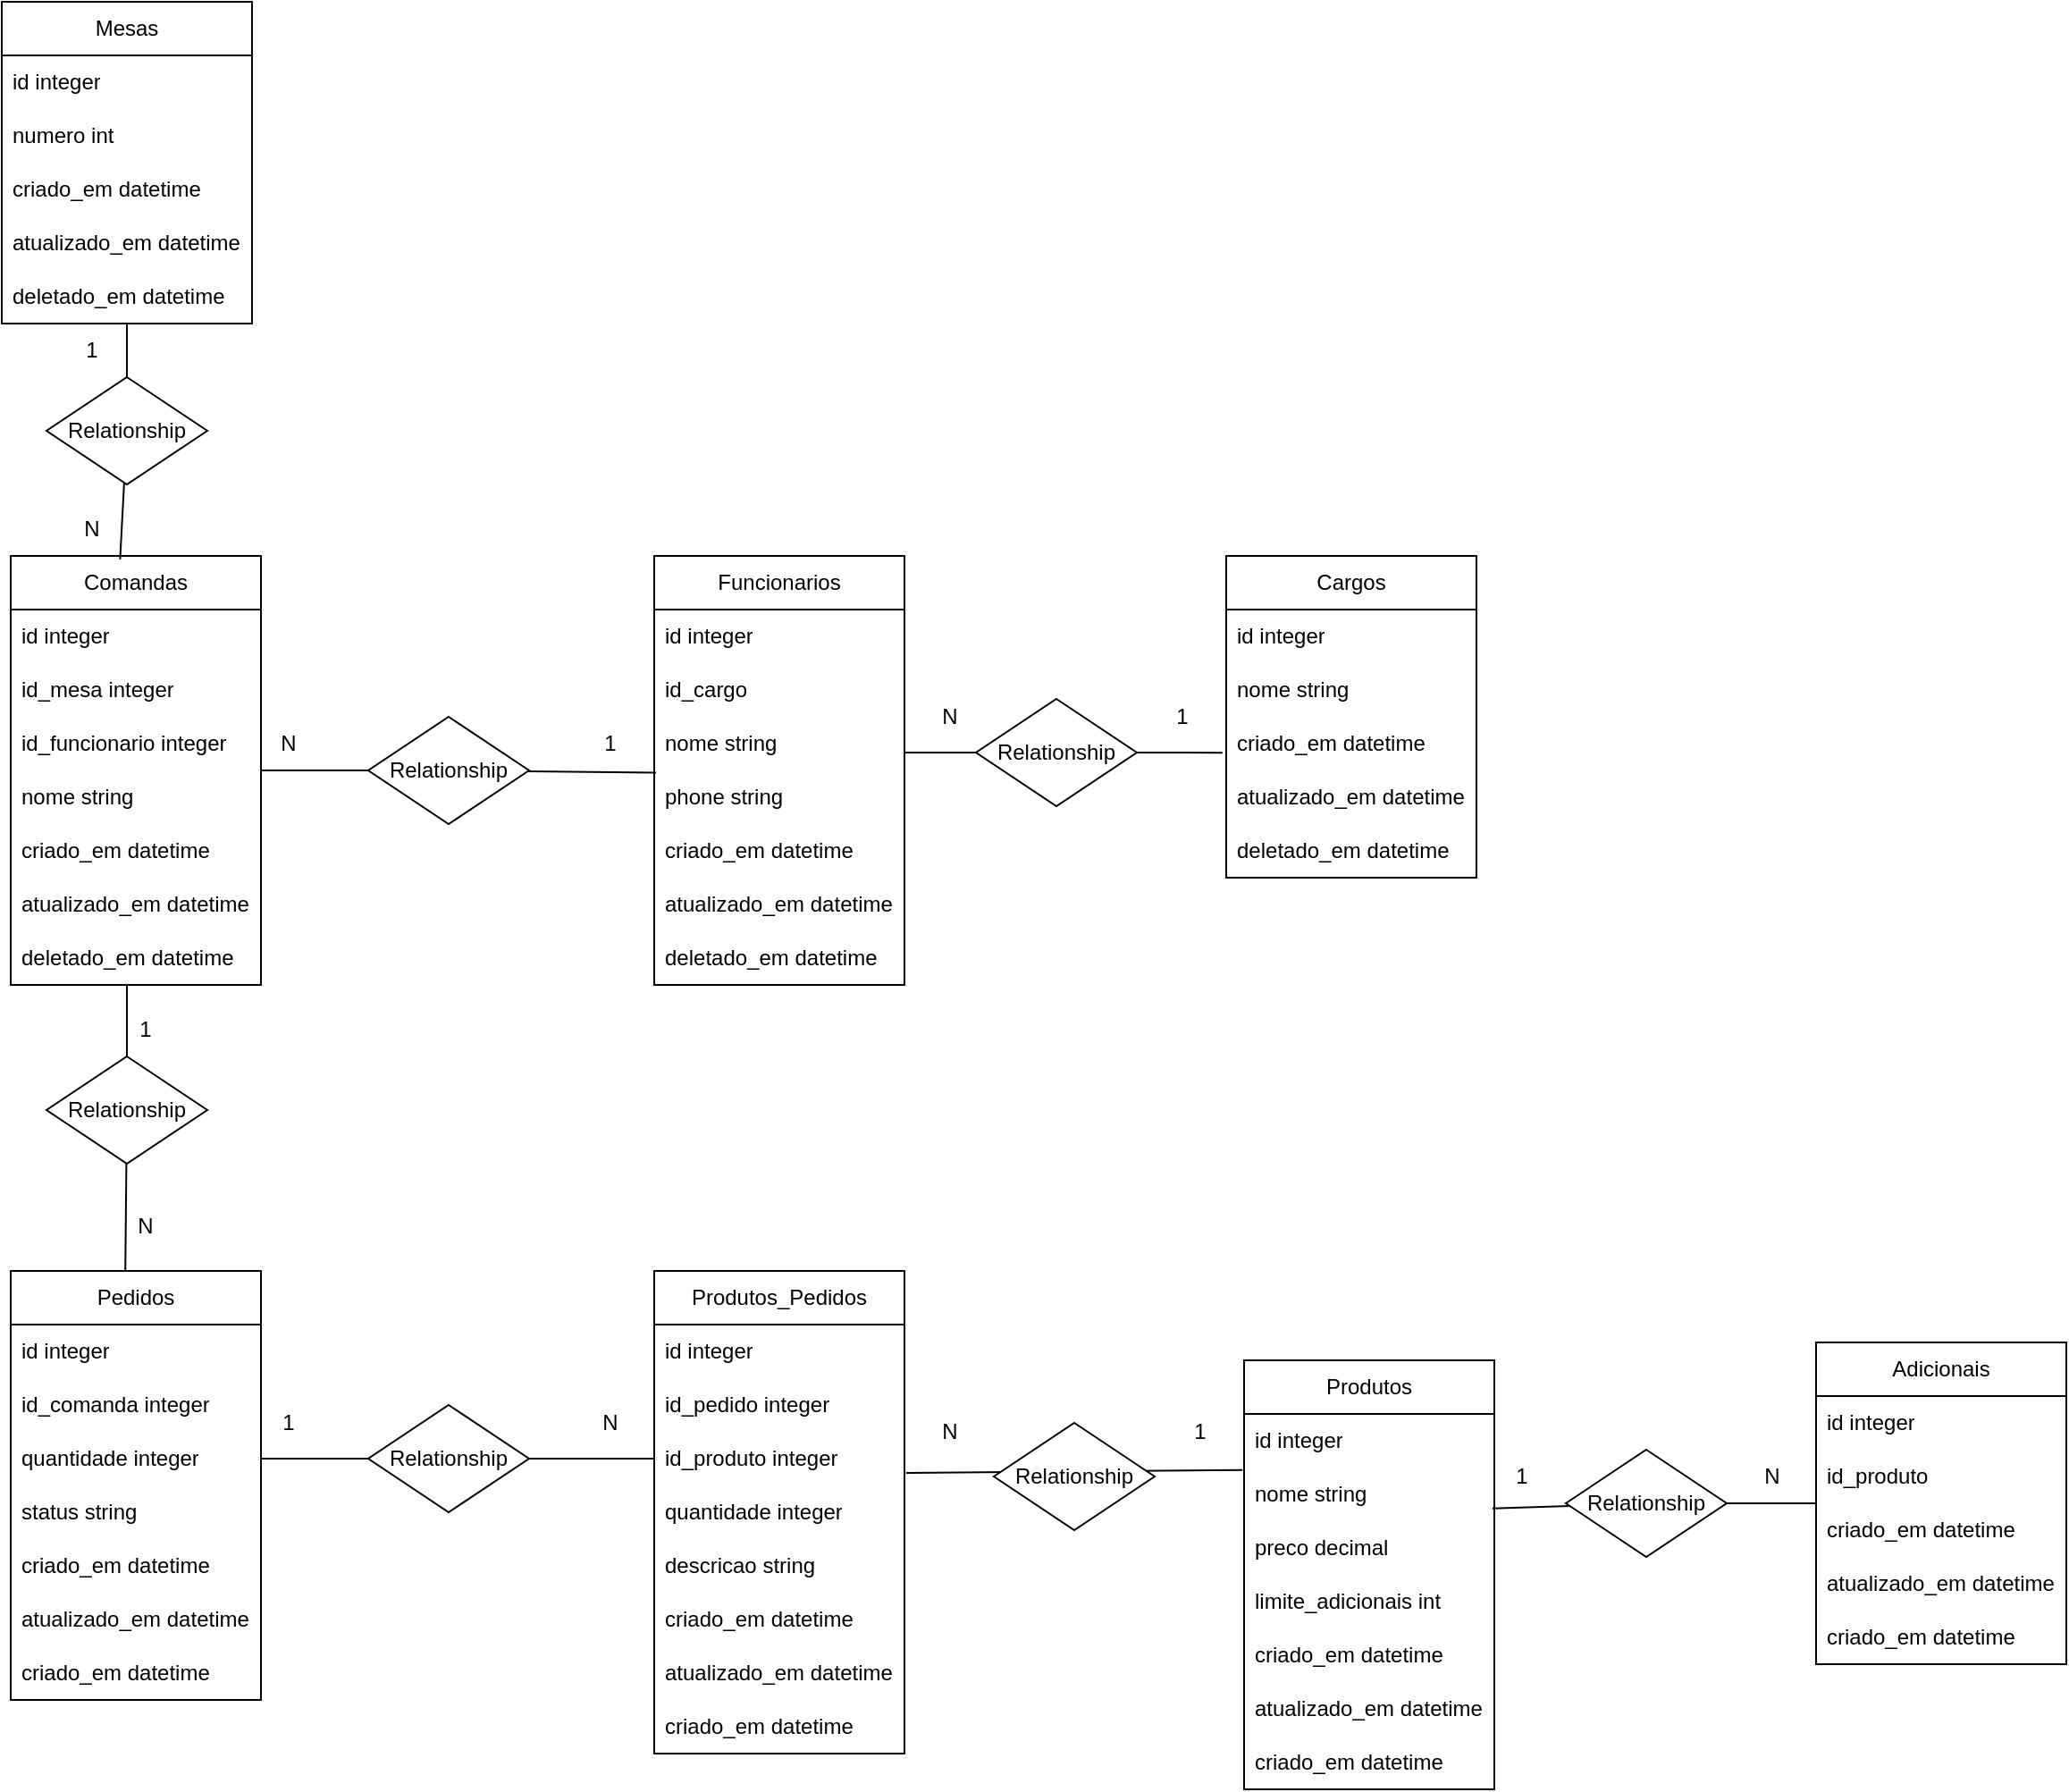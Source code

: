 <mxfile version="22.1.3" type="device">
  <diagram name="Página-1" id="ZDeK4LzaEM2Yor7XLKM1">
    <mxGraphModel dx="1687" dy="2098" grid="1" gridSize="10" guides="1" tooltips="1" connect="1" arrows="1" fold="1" page="1" pageScale="1" pageWidth="827" pageHeight="1169" math="0" shadow="0">
      <root>
        <mxCell id="0" />
        <mxCell id="1" parent="0" />
        <mxCell id="g6DioqZ8tRVPi_ofCuwO-14" value="Comandas" style="swimlane;fontStyle=0;childLayout=stackLayout;horizontal=1;startSize=30;horizontalStack=0;resizeParent=1;resizeParentMax=0;resizeLast=0;collapsible=1;marginBottom=0;whiteSpace=wrap;html=1;" vertex="1" parent="1">
          <mxGeometry x="280" y="160" width="140" height="240" as="geometry" />
        </mxCell>
        <mxCell id="g6DioqZ8tRVPi_ofCuwO-15" value="id integer" style="text;strokeColor=none;fillColor=none;align=left;verticalAlign=middle;spacingLeft=4;spacingRight=4;overflow=hidden;points=[[0,0.5],[1,0.5]];portConstraint=eastwest;rotatable=0;whiteSpace=wrap;html=1;" vertex="1" parent="g6DioqZ8tRVPi_ofCuwO-14">
          <mxGeometry y="30" width="140" height="30" as="geometry" />
        </mxCell>
        <mxCell id="g6DioqZ8tRVPi_ofCuwO-17" value="id_mesa integer" style="text;strokeColor=none;fillColor=none;align=left;verticalAlign=middle;spacingLeft=4;spacingRight=4;overflow=hidden;points=[[0,0.5],[1,0.5]];portConstraint=eastwest;rotatable=0;whiteSpace=wrap;html=1;" vertex="1" parent="g6DioqZ8tRVPi_ofCuwO-14">
          <mxGeometry y="60" width="140" height="30" as="geometry" />
        </mxCell>
        <mxCell id="g6DioqZ8tRVPi_ofCuwO-39" value="id_funcionario integer" style="text;strokeColor=none;fillColor=none;align=left;verticalAlign=middle;spacingLeft=4;spacingRight=4;overflow=hidden;points=[[0,0.5],[1,0.5]];portConstraint=eastwest;rotatable=0;whiteSpace=wrap;html=1;" vertex="1" parent="g6DioqZ8tRVPi_ofCuwO-14">
          <mxGeometry y="90" width="140" height="30" as="geometry" />
        </mxCell>
        <mxCell id="g6DioqZ8tRVPi_ofCuwO-16" value="nome string" style="text;strokeColor=none;fillColor=none;align=left;verticalAlign=middle;spacingLeft=4;spacingRight=4;overflow=hidden;points=[[0,0.5],[1,0.5]];portConstraint=eastwest;rotatable=0;whiteSpace=wrap;html=1;" vertex="1" parent="g6DioqZ8tRVPi_ofCuwO-14">
          <mxGeometry y="120" width="140" height="30" as="geometry" />
        </mxCell>
        <mxCell id="g6DioqZ8tRVPi_ofCuwO-36" value="criado_em datetime" style="text;strokeColor=none;fillColor=none;align=left;verticalAlign=middle;spacingLeft=4;spacingRight=4;overflow=hidden;points=[[0,0.5],[1,0.5]];portConstraint=eastwest;rotatable=0;whiteSpace=wrap;html=1;" vertex="1" parent="g6DioqZ8tRVPi_ofCuwO-14">
          <mxGeometry y="150" width="140" height="30" as="geometry" />
        </mxCell>
        <mxCell id="g6DioqZ8tRVPi_ofCuwO-37" value="atualizado_em datetime" style="text;strokeColor=none;fillColor=none;align=left;verticalAlign=middle;spacingLeft=4;spacingRight=4;overflow=hidden;points=[[0,0.5],[1,0.5]];portConstraint=eastwest;rotatable=0;whiteSpace=wrap;html=1;" vertex="1" parent="g6DioqZ8tRVPi_ofCuwO-14">
          <mxGeometry y="180" width="140" height="30" as="geometry" />
        </mxCell>
        <mxCell id="g6DioqZ8tRVPi_ofCuwO-38" value="deletado_em datetime" style="text;strokeColor=none;fillColor=none;align=left;verticalAlign=middle;spacingLeft=4;spacingRight=4;overflow=hidden;points=[[0,0.5],[1,0.5]];portConstraint=eastwest;rotatable=0;whiteSpace=wrap;html=1;" vertex="1" parent="g6DioqZ8tRVPi_ofCuwO-14">
          <mxGeometry y="210" width="140" height="30" as="geometry" />
        </mxCell>
        <mxCell id="g6DioqZ8tRVPi_ofCuwO-34" value="Relationship" style="shape=rhombus;perimeter=rhombusPerimeter;whiteSpace=wrap;html=1;align=center;" vertex="1" parent="1">
          <mxGeometry x="480" y="250" width="90" height="60" as="geometry" />
        </mxCell>
        <mxCell id="g6DioqZ8tRVPi_ofCuwO-40" value="Funcionarios" style="swimlane;fontStyle=0;childLayout=stackLayout;horizontal=1;startSize=30;horizontalStack=0;resizeParent=1;resizeParentMax=0;resizeLast=0;collapsible=1;marginBottom=0;whiteSpace=wrap;html=1;" vertex="1" parent="1">
          <mxGeometry x="640" y="160" width="140" height="240" as="geometry" />
        </mxCell>
        <mxCell id="g6DioqZ8tRVPi_ofCuwO-41" value="id integer" style="text;strokeColor=none;fillColor=none;align=left;verticalAlign=middle;spacingLeft=4;spacingRight=4;overflow=hidden;points=[[0,0.5],[1,0.5]];portConstraint=eastwest;rotatable=0;whiteSpace=wrap;html=1;" vertex="1" parent="g6DioqZ8tRVPi_ofCuwO-40">
          <mxGeometry y="30" width="140" height="30" as="geometry" />
        </mxCell>
        <mxCell id="g6DioqZ8tRVPi_ofCuwO-42" value="id_cargo" style="text;strokeColor=none;fillColor=none;align=left;verticalAlign=middle;spacingLeft=4;spacingRight=4;overflow=hidden;points=[[0,0.5],[1,0.5]];portConstraint=eastwest;rotatable=0;whiteSpace=wrap;html=1;" vertex="1" parent="g6DioqZ8tRVPi_ofCuwO-40">
          <mxGeometry y="60" width="140" height="30" as="geometry" />
        </mxCell>
        <mxCell id="g6DioqZ8tRVPi_ofCuwO-44" value="nome string" style="text;strokeColor=none;fillColor=none;align=left;verticalAlign=middle;spacingLeft=4;spacingRight=4;overflow=hidden;points=[[0,0.5],[1,0.5]];portConstraint=eastwest;rotatable=0;whiteSpace=wrap;html=1;" vertex="1" parent="g6DioqZ8tRVPi_ofCuwO-40">
          <mxGeometry y="90" width="140" height="30" as="geometry" />
        </mxCell>
        <mxCell id="g6DioqZ8tRVPi_ofCuwO-49" value="phone string" style="text;strokeColor=none;fillColor=none;align=left;verticalAlign=middle;spacingLeft=4;spacingRight=4;overflow=hidden;points=[[0,0.5],[1,0.5]];portConstraint=eastwest;rotatable=0;whiteSpace=wrap;html=1;" vertex="1" parent="g6DioqZ8tRVPi_ofCuwO-40">
          <mxGeometry y="120" width="140" height="30" as="geometry" />
        </mxCell>
        <mxCell id="g6DioqZ8tRVPi_ofCuwO-45" value="criado_em datetime" style="text;strokeColor=none;fillColor=none;align=left;verticalAlign=middle;spacingLeft=4;spacingRight=4;overflow=hidden;points=[[0,0.5],[1,0.5]];portConstraint=eastwest;rotatable=0;whiteSpace=wrap;html=1;" vertex="1" parent="g6DioqZ8tRVPi_ofCuwO-40">
          <mxGeometry y="150" width="140" height="30" as="geometry" />
        </mxCell>
        <mxCell id="g6DioqZ8tRVPi_ofCuwO-46" value="atualizado_em datetime" style="text;strokeColor=none;fillColor=none;align=left;verticalAlign=middle;spacingLeft=4;spacingRight=4;overflow=hidden;points=[[0,0.5],[1,0.5]];portConstraint=eastwest;rotatable=0;whiteSpace=wrap;html=1;" vertex="1" parent="g6DioqZ8tRVPi_ofCuwO-40">
          <mxGeometry y="180" width="140" height="30" as="geometry" />
        </mxCell>
        <mxCell id="g6DioqZ8tRVPi_ofCuwO-47" value="deletado_em datetime" style="text;strokeColor=none;fillColor=none;align=left;verticalAlign=middle;spacingLeft=4;spacingRight=4;overflow=hidden;points=[[0,0.5],[1,0.5]];portConstraint=eastwest;rotatable=0;whiteSpace=wrap;html=1;" vertex="1" parent="g6DioqZ8tRVPi_ofCuwO-40">
          <mxGeometry y="210" width="140" height="30" as="geometry" />
        </mxCell>
        <mxCell id="g6DioqZ8tRVPi_ofCuwO-48" style="edgeStyle=orthogonalEdgeStyle;rounded=0;orthogonalLoop=1;jettySize=auto;html=1;endArrow=none;endFill=0;" edge="1" parent="1" source="g6DioqZ8tRVPi_ofCuwO-34">
          <mxGeometry relative="1" as="geometry">
            <mxPoint x="420" y="280" as="targetPoint" />
          </mxGeometry>
        </mxCell>
        <mxCell id="g6DioqZ8tRVPi_ofCuwO-53" style="rounded=0;orthogonalLoop=1;jettySize=auto;html=1;entryX=0.007;entryY=0.04;entryDx=0;entryDy=0;entryPerimeter=0;endArrow=none;endFill=0;" edge="1" parent="1" source="g6DioqZ8tRVPi_ofCuwO-34" target="g6DioqZ8tRVPi_ofCuwO-49">
          <mxGeometry relative="1" as="geometry" />
        </mxCell>
        <mxCell id="g6DioqZ8tRVPi_ofCuwO-57" value="1" style="text;html=1;align=center;verticalAlign=middle;resizable=0;points=[];autosize=1;strokeColor=none;fillColor=none;" vertex="1" parent="1">
          <mxGeometry x="600" y="250" width="30" height="30" as="geometry" />
        </mxCell>
        <mxCell id="g6DioqZ8tRVPi_ofCuwO-58" value="N" style="text;html=1;align=center;verticalAlign=middle;resizable=0;points=[];autosize=1;strokeColor=none;fillColor=none;" vertex="1" parent="1">
          <mxGeometry x="420" y="250" width="30" height="30" as="geometry" />
        </mxCell>
        <mxCell id="g6DioqZ8tRVPi_ofCuwO-59" value="Produtos" style="swimlane;fontStyle=0;childLayout=stackLayout;horizontal=1;startSize=30;horizontalStack=0;resizeParent=1;resizeParentMax=0;resizeLast=0;collapsible=1;marginBottom=0;whiteSpace=wrap;html=1;" vertex="1" parent="1">
          <mxGeometry x="970" y="610" width="140" height="240" as="geometry" />
        </mxCell>
        <mxCell id="g6DioqZ8tRVPi_ofCuwO-60" value="id integer" style="text;strokeColor=none;fillColor=none;align=left;verticalAlign=middle;spacingLeft=4;spacingRight=4;overflow=hidden;points=[[0,0.5],[1,0.5]];portConstraint=eastwest;rotatable=0;whiteSpace=wrap;html=1;" vertex="1" parent="g6DioqZ8tRVPi_ofCuwO-59">
          <mxGeometry y="30" width="140" height="30" as="geometry" />
        </mxCell>
        <mxCell id="g6DioqZ8tRVPi_ofCuwO-63" value="nome string" style="text;strokeColor=none;fillColor=none;align=left;verticalAlign=middle;spacingLeft=4;spacingRight=4;overflow=hidden;points=[[0,0.5],[1,0.5]];portConstraint=eastwest;rotatable=0;whiteSpace=wrap;html=1;" vertex="1" parent="g6DioqZ8tRVPi_ofCuwO-59">
          <mxGeometry y="60" width="140" height="30" as="geometry" />
        </mxCell>
        <mxCell id="g6DioqZ8tRVPi_ofCuwO-113" value="preco decimal" style="text;strokeColor=none;fillColor=none;align=left;verticalAlign=middle;spacingLeft=4;spacingRight=4;overflow=hidden;points=[[0,0.5],[1,0.5]];portConstraint=eastwest;rotatable=0;whiteSpace=wrap;html=1;" vertex="1" parent="g6DioqZ8tRVPi_ofCuwO-59">
          <mxGeometry y="90" width="140" height="30" as="geometry" />
        </mxCell>
        <mxCell id="g6DioqZ8tRVPi_ofCuwO-170" value="limite_adicionais int" style="text;strokeColor=none;fillColor=none;align=left;verticalAlign=middle;spacingLeft=4;spacingRight=4;overflow=hidden;points=[[0,0.5],[1,0.5]];portConstraint=eastwest;rotatable=0;whiteSpace=wrap;html=1;" vertex="1" parent="g6DioqZ8tRVPi_ofCuwO-59">
          <mxGeometry y="120" width="140" height="30" as="geometry" />
        </mxCell>
        <mxCell id="g6DioqZ8tRVPi_ofCuwO-64" value="criado_em datetime" style="text;strokeColor=none;fillColor=none;align=left;verticalAlign=middle;spacingLeft=4;spacingRight=4;overflow=hidden;points=[[0,0.5],[1,0.5]];portConstraint=eastwest;rotatable=0;whiteSpace=wrap;html=1;" vertex="1" parent="g6DioqZ8tRVPi_ofCuwO-59">
          <mxGeometry y="150" width="140" height="30" as="geometry" />
        </mxCell>
        <mxCell id="g6DioqZ8tRVPi_ofCuwO-65" value="atualizado_em datetime" style="text;strokeColor=none;fillColor=none;align=left;verticalAlign=middle;spacingLeft=4;spacingRight=4;overflow=hidden;points=[[0,0.5],[1,0.5]];portConstraint=eastwest;rotatable=0;whiteSpace=wrap;html=1;" vertex="1" parent="g6DioqZ8tRVPi_ofCuwO-59">
          <mxGeometry y="180" width="140" height="30" as="geometry" />
        </mxCell>
        <mxCell id="g6DioqZ8tRVPi_ofCuwO-66" value="criado_em datetime" style="text;strokeColor=none;fillColor=none;align=left;verticalAlign=middle;spacingLeft=4;spacingRight=4;overflow=hidden;points=[[0,0.5],[1,0.5]];portConstraint=eastwest;rotatable=0;whiteSpace=wrap;html=1;" vertex="1" parent="g6DioqZ8tRVPi_ofCuwO-59">
          <mxGeometry y="210" width="140" height="30" as="geometry" />
        </mxCell>
        <mxCell id="g6DioqZ8tRVPi_ofCuwO-67" value="Cargos" style="swimlane;fontStyle=0;childLayout=stackLayout;horizontal=1;startSize=30;horizontalStack=0;resizeParent=1;resizeParentMax=0;resizeLast=0;collapsible=1;marginBottom=0;whiteSpace=wrap;html=1;" vertex="1" parent="1">
          <mxGeometry x="960" y="160" width="140" height="180" as="geometry" />
        </mxCell>
        <mxCell id="g6DioqZ8tRVPi_ofCuwO-68" value="id integer" style="text;strokeColor=none;fillColor=none;align=left;verticalAlign=middle;spacingLeft=4;spacingRight=4;overflow=hidden;points=[[0,0.5],[1,0.5]];portConstraint=eastwest;rotatable=0;whiteSpace=wrap;html=1;" vertex="1" parent="g6DioqZ8tRVPi_ofCuwO-67">
          <mxGeometry y="30" width="140" height="30" as="geometry" />
        </mxCell>
        <mxCell id="g6DioqZ8tRVPi_ofCuwO-71" value="nome string" style="text;strokeColor=none;fillColor=none;align=left;verticalAlign=middle;spacingLeft=4;spacingRight=4;overflow=hidden;points=[[0,0.5],[1,0.5]];portConstraint=eastwest;rotatable=0;whiteSpace=wrap;html=1;" vertex="1" parent="g6DioqZ8tRVPi_ofCuwO-67">
          <mxGeometry y="60" width="140" height="30" as="geometry" />
        </mxCell>
        <mxCell id="g6DioqZ8tRVPi_ofCuwO-72" value="criado_em datetime" style="text;strokeColor=none;fillColor=none;align=left;verticalAlign=middle;spacingLeft=4;spacingRight=4;overflow=hidden;points=[[0,0.5],[1,0.5]];portConstraint=eastwest;rotatable=0;whiteSpace=wrap;html=1;" vertex="1" parent="g6DioqZ8tRVPi_ofCuwO-67">
          <mxGeometry y="90" width="140" height="30" as="geometry" />
        </mxCell>
        <mxCell id="g6DioqZ8tRVPi_ofCuwO-73" value="atualizado_em datetime" style="text;strokeColor=none;fillColor=none;align=left;verticalAlign=middle;spacingLeft=4;spacingRight=4;overflow=hidden;points=[[0,0.5],[1,0.5]];portConstraint=eastwest;rotatable=0;whiteSpace=wrap;html=1;" vertex="1" parent="g6DioqZ8tRVPi_ofCuwO-67">
          <mxGeometry y="120" width="140" height="30" as="geometry" />
        </mxCell>
        <mxCell id="g6DioqZ8tRVPi_ofCuwO-74" value="deletado_em datetime" style="text;strokeColor=none;fillColor=none;align=left;verticalAlign=middle;spacingLeft=4;spacingRight=4;overflow=hidden;points=[[0,0.5],[1,0.5]];portConstraint=eastwest;rotatable=0;whiteSpace=wrap;html=1;" vertex="1" parent="g6DioqZ8tRVPi_ofCuwO-67">
          <mxGeometry y="150" width="140" height="30" as="geometry" />
        </mxCell>
        <mxCell id="g6DioqZ8tRVPi_ofCuwO-77" style="rounded=0;orthogonalLoop=1;jettySize=auto;html=1;endArrow=none;endFill=0;" edge="1" parent="1" source="g6DioqZ8tRVPi_ofCuwO-75">
          <mxGeometry relative="1" as="geometry">
            <mxPoint x="780" y="270" as="targetPoint" />
          </mxGeometry>
        </mxCell>
        <mxCell id="g6DioqZ8tRVPi_ofCuwO-75" value="Relationship" style="shape=rhombus;perimeter=rhombusPerimeter;whiteSpace=wrap;html=1;align=center;" vertex="1" parent="1">
          <mxGeometry x="820" y="240" width="90" height="60" as="geometry" />
        </mxCell>
        <mxCell id="g6DioqZ8tRVPi_ofCuwO-76" style="edgeStyle=orthogonalEdgeStyle;rounded=0;orthogonalLoop=1;jettySize=auto;html=1;entryX=-0.015;entryY=0.672;entryDx=0;entryDy=0;entryPerimeter=0;endArrow=none;endFill=0;" edge="1" parent="1" source="g6DioqZ8tRVPi_ofCuwO-75" target="g6DioqZ8tRVPi_ofCuwO-72">
          <mxGeometry relative="1" as="geometry" />
        </mxCell>
        <mxCell id="g6DioqZ8tRVPi_ofCuwO-78" value="1" style="text;html=1;align=center;verticalAlign=middle;resizable=0;points=[];autosize=1;strokeColor=none;fillColor=none;" vertex="1" parent="1">
          <mxGeometry x="920" y="235" width="30" height="30" as="geometry" />
        </mxCell>
        <mxCell id="g6DioqZ8tRVPi_ofCuwO-79" value="N" style="text;html=1;align=center;verticalAlign=middle;resizable=0;points=[];autosize=1;strokeColor=none;fillColor=none;" vertex="1" parent="1">
          <mxGeometry x="790" y="235" width="30" height="30" as="geometry" />
        </mxCell>
        <mxCell id="g6DioqZ8tRVPi_ofCuwO-80" value="Pedidos" style="swimlane;fontStyle=0;childLayout=stackLayout;horizontal=1;startSize=30;horizontalStack=0;resizeParent=1;resizeParentMax=0;resizeLast=0;collapsible=1;marginBottom=0;whiteSpace=wrap;html=1;" vertex="1" parent="1">
          <mxGeometry x="280" y="560" width="140" height="240" as="geometry" />
        </mxCell>
        <mxCell id="g6DioqZ8tRVPi_ofCuwO-81" value="id integer" style="text;strokeColor=none;fillColor=none;align=left;verticalAlign=middle;spacingLeft=4;spacingRight=4;overflow=hidden;points=[[0,0.5],[1,0.5]];portConstraint=eastwest;rotatable=0;whiteSpace=wrap;html=1;" vertex="1" parent="g6DioqZ8tRVPi_ofCuwO-80">
          <mxGeometry y="30" width="140" height="30" as="geometry" />
        </mxCell>
        <mxCell id="g6DioqZ8tRVPi_ofCuwO-82" value="id_comanda integer" style="text;strokeColor=none;fillColor=none;align=left;verticalAlign=middle;spacingLeft=4;spacingRight=4;overflow=hidden;points=[[0,0.5],[1,0.5]];portConstraint=eastwest;rotatable=0;whiteSpace=wrap;html=1;" vertex="1" parent="g6DioqZ8tRVPi_ofCuwO-80">
          <mxGeometry y="60" width="140" height="30" as="geometry" />
        </mxCell>
        <mxCell id="g6DioqZ8tRVPi_ofCuwO-89" value="quantidade integer" style="text;strokeColor=none;fillColor=none;align=left;verticalAlign=middle;spacingLeft=4;spacingRight=4;overflow=hidden;points=[[0,0.5],[1,0.5]];portConstraint=eastwest;rotatable=0;whiteSpace=wrap;html=1;" vertex="1" parent="g6DioqZ8tRVPi_ofCuwO-80">
          <mxGeometry y="90" width="140" height="30" as="geometry" />
        </mxCell>
        <mxCell id="g6DioqZ8tRVPi_ofCuwO-168" value="status string" style="text;strokeColor=none;fillColor=none;align=left;verticalAlign=middle;spacingLeft=4;spacingRight=4;overflow=hidden;points=[[0,0.5],[1,0.5]];portConstraint=eastwest;rotatable=0;whiteSpace=wrap;html=1;" vertex="1" parent="g6DioqZ8tRVPi_ofCuwO-80">
          <mxGeometry y="120" width="140" height="30" as="geometry" />
        </mxCell>
        <mxCell id="g6DioqZ8tRVPi_ofCuwO-85" value="criado_em datetime" style="text;strokeColor=none;fillColor=none;align=left;verticalAlign=middle;spacingLeft=4;spacingRight=4;overflow=hidden;points=[[0,0.5],[1,0.5]];portConstraint=eastwest;rotatable=0;whiteSpace=wrap;html=1;" vertex="1" parent="g6DioqZ8tRVPi_ofCuwO-80">
          <mxGeometry y="150" width="140" height="30" as="geometry" />
        </mxCell>
        <mxCell id="g6DioqZ8tRVPi_ofCuwO-86" value="atualizado_em datetime" style="text;strokeColor=none;fillColor=none;align=left;verticalAlign=middle;spacingLeft=4;spacingRight=4;overflow=hidden;points=[[0,0.5],[1,0.5]];portConstraint=eastwest;rotatable=0;whiteSpace=wrap;html=1;" vertex="1" parent="g6DioqZ8tRVPi_ofCuwO-80">
          <mxGeometry y="180" width="140" height="30" as="geometry" />
        </mxCell>
        <mxCell id="g6DioqZ8tRVPi_ofCuwO-87" value="criado_em datetime" style="text;strokeColor=none;fillColor=none;align=left;verticalAlign=middle;spacingLeft=4;spacingRight=4;overflow=hidden;points=[[0,0.5],[1,0.5]];portConstraint=eastwest;rotatable=0;whiteSpace=wrap;html=1;" vertex="1" parent="g6DioqZ8tRVPi_ofCuwO-80">
          <mxGeometry y="210" width="140" height="30" as="geometry" />
        </mxCell>
        <mxCell id="g6DioqZ8tRVPi_ofCuwO-90" value="Mesas" style="swimlane;fontStyle=0;childLayout=stackLayout;horizontal=1;startSize=30;horizontalStack=0;resizeParent=1;resizeParentMax=0;resizeLast=0;collapsible=1;marginBottom=0;whiteSpace=wrap;html=1;" vertex="1" parent="1">
          <mxGeometry x="275" y="-150" width="140" height="180" as="geometry" />
        </mxCell>
        <mxCell id="g6DioqZ8tRVPi_ofCuwO-91" value="id integer" style="text;strokeColor=none;fillColor=none;align=left;verticalAlign=middle;spacingLeft=4;spacingRight=4;overflow=hidden;points=[[0,0.5],[1,0.5]];portConstraint=eastwest;rotatable=0;whiteSpace=wrap;html=1;" vertex="1" parent="g6DioqZ8tRVPi_ofCuwO-90">
          <mxGeometry y="30" width="140" height="30" as="geometry" />
        </mxCell>
        <mxCell id="g6DioqZ8tRVPi_ofCuwO-94" value="numero int" style="text;strokeColor=none;fillColor=none;align=left;verticalAlign=middle;spacingLeft=4;spacingRight=4;overflow=hidden;points=[[0,0.5],[1,0.5]];portConstraint=eastwest;rotatable=0;whiteSpace=wrap;html=1;" vertex="1" parent="g6DioqZ8tRVPi_ofCuwO-90">
          <mxGeometry y="60" width="140" height="30" as="geometry" />
        </mxCell>
        <mxCell id="g6DioqZ8tRVPi_ofCuwO-95" value="criado_em datetime" style="text;strokeColor=none;fillColor=none;align=left;verticalAlign=middle;spacingLeft=4;spacingRight=4;overflow=hidden;points=[[0,0.5],[1,0.5]];portConstraint=eastwest;rotatable=0;whiteSpace=wrap;html=1;" vertex="1" parent="g6DioqZ8tRVPi_ofCuwO-90">
          <mxGeometry y="90" width="140" height="30" as="geometry" />
        </mxCell>
        <mxCell id="g6DioqZ8tRVPi_ofCuwO-96" value="atualizado_em datetime" style="text;strokeColor=none;fillColor=none;align=left;verticalAlign=middle;spacingLeft=4;spacingRight=4;overflow=hidden;points=[[0,0.5],[1,0.5]];portConstraint=eastwest;rotatable=0;whiteSpace=wrap;html=1;" vertex="1" parent="g6DioqZ8tRVPi_ofCuwO-90">
          <mxGeometry y="120" width="140" height="30" as="geometry" />
        </mxCell>
        <mxCell id="g6DioqZ8tRVPi_ofCuwO-97" value="deletado_em datetime" style="text;strokeColor=none;fillColor=none;align=left;verticalAlign=middle;spacingLeft=4;spacingRight=4;overflow=hidden;points=[[0,0.5],[1,0.5]];portConstraint=eastwest;rotatable=0;whiteSpace=wrap;html=1;" vertex="1" parent="g6DioqZ8tRVPi_ofCuwO-90">
          <mxGeometry y="150" width="140" height="30" as="geometry" />
        </mxCell>
        <mxCell id="g6DioqZ8tRVPi_ofCuwO-99" value="Relationship" style="shape=rhombus;perimeter=rhombusPerimeter;whiteSpace=wrap;html=1;align=center;" vertex="1" parent="1">
          <mxGeometry x="300" y="440" width="90" height="60" as="geometry" />
        </mxCell>
        <mxCell id="g6DioqZ8tRVPi_ofCuwO-102" style="rounded=0;orthogonalLoop=1;jettySize=auto;html=1;endArrow=none;endFill=0;" edge="1" parent="1" source="g6DioqZ8tRVPi_ofCuwO-99">
          <mxGeometry relative="1" as="geometry">
            <mxPoint x="345" y="400" as="targetPoint" />
          </mxGeometry>
        </mxCell>
        <mxCell id="g6DioqZ8tRVPi_ofCuwO-103" style="rounded=0;orthogonalLoop=1;jettySize=auto;html=1;entryX=0.458;entryY=-0.002;entryDx=0;entryDy=0;entryPerimeter=0;endArrow=none;endFill=0;" edge="1" parent="1" source="g6DioqZ8tRVPi_ofCuwO-99" target="g6DioqZ8tRVPi_ofCuwO-80">
          <mxGeometry relative="1" as="geometry" />
        </mxCell>
        <mxCell id="g6DioqZ8tRVPi_ofCuwO-105" value="1" style="text;html=1;align=center;verticalAlign=middle;resizable=0;points=[];autosize=1;strokeColor=none;fillColor=none;" vertex="1" parent="1">
          <mxGeometry x="340" y="410" width="30" height="30" as="geometry" />
        </mxCell>
        <mxCell id="g6DioqZ8tRVPi_ofCuwO-106" value="N" style="text;html=1;align=center;verticalAlign=middle;resizable=0;points=[];autosize=1;strokeColor=none;fillColor=none;" vertex="1" parent="1">
          <mxGeometry x="340" y="520" width="30" height="30" as="geometry" />
        </mxCell>
        <mxCell id="g6DioqZ8tRVPi_ofCuwO-108" style="rounded=0;orthogonalLoop=1;jettySize=auto;html=1;entryX=-0.006;entryY=0.044;entryDx=0;entryDy=0;entryPerimeter=0;endArrow=none;endFill=0;" edge="1" parent="1" target="g6DioqZ8tRVPi_ofCuwO-63">
          <mxGeometry relative="1" as="geometry">
            <mxPoint x="781" y="673" as="sourcePoint" />
          </mxGeometry>
        </mxCell>
        <mxCell id="g6DioqZ8tRVPi_ofCuwO-114" value="Adicionais" style="swimlane;fontStyle=0;childLayout=stackLayout;horizontal=1;startSize=30;horizontalStack=0;resizeParent=1;resizeParentMax=0;resizeLast=0;collapsible=1;marginBottom=0;whiteSpace=wrap;html=1;" vertex="1" parent="1">
          <mxGeometry x="1290" y="600" width="140" height="180" as="geometry" />
        </mxCell>
        <mxCell id="g6DioqZ8tRVPi_ofCuwO-115" value="id integer" style="text;strokeColor=none;fillColor=none;align=left;verticalAlign=middle;spacingLeft=4;spacingRight=4;overflow=hidden;points=[[0,0.5],[1,0.5]];portConstraint=eastwest;rotatable=0;whiteSpace=wrap;html=1;" vertex="1" parent="g6DioqZ8tRVPi_ofCuwO-114">
          <mxGeometry y="30" width="140" height="30" as="geometry" />
        </mxCell>
        <mxCell id="g6DioqZ8tRVPi_ofCuwO-116" value="id_produto" style="text;strokeColor=none;fillColor=none;align=left;verticalAlign=middle;spacingLeft=4;spacingRight=4;overflow=hidden;points=[[0,0.5],[1,0.5]];portConstraint=eastwest;rotatable=0;whiteSpace=wrap;html=1;" vertex="1" parent="g6DioqZ8tRVPi_ofCuwO-114">
          <mxGeometry y="60" width="140" height="30" as="geometry" />
        </mxCell>
        <mxCell id="g6DioqZ8tRVPi_ofCuwO-118" value="criado_em datetime" style="text;strokeColor=none;fillColor=none;align=left;verticalAlign=middle;spacingLeft=4;spacingRight=4;overflow=hidden;points=[[0,0.5],[1,0.5]];portConstraint=eastwest;rotatable=0;whiteSpace=wrap;html=1;" vertex="1" parent="g6DioqZ8tRVPi_ofCuwO-114">
          <mxGeometry y="90" width="140" height="30" as="geometry" />
        </mxCell>
        <mxCell id="g6DioqZ8tRVPi_ofCuwO-119" value="atualizado_em datetime" style="text;strokeColor=none;fillColor=none;align=left;verticalAlign=middle;spacingLeft=4;spacingRight=4;overflow=hidden;points=[[0,0.5],[1,0.5]];portConstraint=eastwest;rotatable=0;whiteSpace=wrap;html=1;" vertex="1" parent="g6DioqZ8tRVPi_ofCuwO-114">
          <mxGeometry y="120" width="140" height="30" as="geometry" />
        </mxCell>
        <mxCell id="g6DioqZ8tRVPi_ofCuwO-120" value="criado_em datetime" style="text;strokeColor=none;fillColor=none;align=left;verticalAlign=middle;spacingLeft=4;spacingRight=4;overflow=hidden;points=[[0,0.5],[1,0.5]];portConstraint=eastwest;rotatable=0;whiteSpace=wrap;html=1;" vertex="1" parent="g6DioqZ8tRVPi_ofCuwO-114">
          <mxGeometry y="150" width="140" height="30" as="geometry" />
        </mxCell>
        <mxCell id="g6DioqZ8tRVPi_ofCuwO-124" value="Produtos_Pedidos" style="swimlane;fontStyle=0;childLayout=stackLayout;horizontal=1;startSize=30;horizontalStack=0;resizeParent=1;resizeParentMax=0;resizeLast=0;collapsible=1;marginBottom=0;whiteSpace=wrap;html=1;" vertex="1" parent="1">
          <mxGeometry x="640" y="560" width="140" height="270" as="geometry" />
        </mxCell>
        <mxCell id="g6DioqZ8tRVPi_ofCuwO-125" value="id integer" style="text;strokeColor=none;fillColor=none;align=left;verticalAlign=middle;spacingLeft=4;spacingRight=4;overflow=hidden;points=[[0,0.5],[1,0.5]];portConstraint=eastwest;rotatable=0;whiteSpace=wrap;html=1;" vertex="1" parent="g6DioqZ8tRVPi_ofCuwO-124">
          <mxGeometry y="30" width="140" height="30" as="geometry" />
        </mxCell>
        <mxCell id="g6DioqZ8tRVPi_ofCuwO-126" value="id_pedido integer" style="text;strokeColor=none;fillColor=none;align=left;verticalAlign=middle;spacingLeft=4;spacingRight=4;overflow=hidden;points=[[0,0.5],[1,0.5]];portConstraint=eastwest;rotatable=0;whiteSpace=wrap;html=1;" vertex="1" parent="g6DioqZ8tRVPi_ofCuwO-124">
          <mxGeometry y="60" width="140" height="30" as="geometry" />
        </mxCell>
        <mxCell id="g6DioqZ8tRVPi_ofCuwO-127" value="id_produto integer" style="text;strokeColor=none;fillColor=none;align=left;verticalAlign=middle;spacingLeft=4;spacingRight=4;overflow=hidden;points=[[0,0.5],[1,0.5]];portConstraint=eastwest;rotatable=0;whiteSpace=wrap;html=1;" vertex="1" parent="g6DioqZ8tRVPi_ofCuwO-124">
          <mxGeometry y="90" width="140" height="30" as="geometry" />
        </mxCell>
        <mxCell id="g6DioqZ8tRVPi_ofCuwO-128" value="quantidade integer" style="text;strokeColor=none;fillColor=none;align=left;verticalAlign=middle;spacingLeft=4;spacingRight=4;overflow=hidden;points=[[0,0.5],[1,0.5]];portConstraint=eastwest;rotatable=0;whiteSpace=wrap;html=1;" vertex="1" parent="g6DioqZ8tRVPi_ofCuwO-124">
          <mxGeometry y="120" width="140" height="30" as="geometry" />
        </mxCell>
        <mxCell id="g6DioqZ8tRVPi_ofCuwO-169" value="descricao string" style="text;strokeColor=none;fillColor=none;align=left;verticalAlign=middle;spacingLeft=4;spacingRight=4;overflow=hidden;points=[[0,0.5],[1,0.5]];portConstraint=eastwest;rotatable=0;whiteSpace=wrap;html=1;" vertex="1" parent="g6DioqZ8tRVPi_ofCuwO-124">
          <mxGeometry y="150" width="140" height="30" as="geometry" />
        </mxCell>
        <mxCell id="g6DioqZ8tRVPi_ofCuwO-129" value="criado_em datetime" style="text;strokeColor=none;fillColor=none;align=left;verticalAlign=middle;spacingLeft=4;spacingRight=4;overflow=hidden;points=[[0,0.5],[1,0.5]];portConstraint=eastwest;rotatable=0;whiteSpace=wrap;html=1;" vertex="1" parent="g6DioqZ8tRVPi_ofCuwO-124">
          <mxGeometry y="180" width="140" height="30" as="geometry" />
        </mxCell>
        <mxCell id="g6DioqZ8tRVPi_ofCuwO-130" value="atualizado_em datetime" style="text;strokeColor=none;fillColor=none;align=left;verticalAlign=middle;spacingLeft=4;spacingRight=4;overflow=hidden;points=[[0,0.5],[1,0.5]];portConstraint=eastwest;rotatable=0;whiteSpace=wrap;html=1;" vertex="1" parent="g6DioqZ8tRVPi_ofCuwO-124">
          <mxGeometry y="210" width="140" height="30" as="geometry" />
        </mxCell>
        <mxCell id="g6DioqZ8tRVPi_ofCuwO-131" value="criado_em datetime" style="text;strokeColor=none;fillColor=none;align=left;verticalAlign=middle;spacingLeft=4;spacingRight=4;overflow=hidden;points=[[0,0.5],[1,0.5]];portConstraint=eastwest;rotatable=0;whiteSpace=wrap;html=1;" vertex="1" parent="g6DioqZ8tRVPi_ofCuwO-124">
          <mxGeometry y="240" width="140" height="30" as="geometry" />
        </mxCell>
        <mxCell id="g6DioqZ8tRVPi_ofCuwO-144" value="Relationship" style="shape=rhombus;perimeter=rhombusPerimeter;whiteSpace=wrap;html=1;align=center;" vertex="1" parent="1">
          <mxGeometry x="1150" y="660" width="90" height="60" as="geometry" />
        </mxCell>
        <mxCell id="g6DioqZ8tRVPi_ofCuwO-145" style="rounded=0;orthogonalLoop=1;jettySize=auto;html=1;entryX=0;entryY=0;entryDx=0;entryDy=0;entryPerimeter=0;endArrow=none;endFill=0;" edge="1" parent="1" source="g6DioqZ8tRVPi_ofCuwO-144" target="g6DioqZ8tRVPi_ofCuwO-118">
          <mxGeometry relative="1" as="geometry" />
        </mxCell>
        <mxCell id="g6DioqZ8tRVPi_ofCuwO-146" value="N" style="text;html=1;align=center;verticalAlign=middle;resizable=0;points=[];autosize=1;strokeColor=none;fillColor=none;" vertex="1" parent="1">
          <mxGeometry x="1250" y="660" width="30" height="30" as="geometry" />
        </mxCell>
        <mxCell id="g6DioqZ8tRVPi_ofCuwO-147" value="1" style="text;html=1;align=center;verticalAlign=middle;resizable=0;points=[];autosize=1;strokeColor=none;fillColor=none;" vertex="1" parent="1">
          <mxGeometry x="1110" y="660" width="30" height="30" as="geometry" />
        </mxCell>
        <mxCell id="g6DioqZ8tRVPi_ofCuwO-148" style="rounded=0;orthogonalLoop=1;jettySize=auto;html=1;entryX=-0.036;entryY=1.097;entryDx=0;entryDy=0;entryPerimeter=0;endArrow=none;endFill=0;" edge="1" parent="1" source="g6DioqZ8tRVPi_ofCuwO-144" target="g6DioqZ8tRVPi_ofCuwO-147">
          <mxGeometry relative="1" as="geometry">
            <mxPoint x="1100" y="690" as="targetPoint" />
          </mxGeometry>
        </mxCell>
        <mxCell id="g6DioqZ8tRVPi_ofCuwO-150" value="N" style="text;html=1;align=center;verticalAlign=middle;resizable=0;points=[];autosize=1;strokeColor=none;fillColor=none;" vertex="1" parent="1">
          <mxGeometry x="600" y="630" width="30" height="30" as="geometry" />
        </mxCell>
        <mxCell id="g6DioqZ8tRVPi_ofCuwO-151" value="1" style="text;html=1;align=center;verticalAlign=middle;resizable=0;points=[];autosize=1;strokeColor=none;fillColor=none;" vertex="1" parent="1">
          <mxGeometry x="420" y="630" width="30" height="30" as="geometry" />
        </mxCell>
        <mxCell id="g6DioqZ8tRVPi_ofCuwO-155" style="edgeStyle=orthogonalEdgeStyle;rounded=0;orthogonalLoop=1;jettySize=auto;html=1;entryX=0;entryY=0.5;entryDx=0;entryDy=0;endArrow=none;endFill=0;" edge="1" parent="1" source="g6DioqZ8tRVPi_ofCuwO-152" target="g6DioqZ8tRVPi_ofCuwO-127">
          <mxGeometry relative="1" as="geometry" />
        </mxCell>
        <mxCell id="g6DioqZ8tRVPi_ofCuwO-152" value="Relationship" style="shape=rhombus;perimeter=rhombusPerimeter;whiteSpace=wrap;html=1;align=center;" vertex="1" parent="1">
          <mxGeometry x="480" y="635" width="90" height="60" as="geometry" />
        </mxCell>
        <mxCell id="g6DioqZ8tRVPi_ofCuwO-154" style="edgeStyle=orthogonalEdgeStyle;rounded=0;orthogonalLoop=1;jettySize=auto;html=1;entryX=0;entryY=0.5;entryDx=0;entryDy=0;endArrow=none;endFill=0;" edge="1" parent="1" source="g6DioqZ8tRVPi_ofCuwO-89" target="g6DioqZ8tRVPi_ofCuwO-152">
          <mxGeometry relative="1" as="geometry" />
        </mxCell>
        <mxCell id="g6DioqZ8tRVPi_ofCuwO-156" value="Relationship" style="shape=rhombus;perimeter=rhombusPerimeter;whiteSpace=wrap;html=1;align=center;" vertex="1" parent="1">
          <mxGeometry x="830" y="645" width="90" height="60" as="geometry" />
        </mxCell>
        <mxCell id="g6DioqZ8tRVPi_ofCuwO-157" value="1" style="text;html=1;align=center;verticalAlign=middle;resizable=0;points=[];autosize=1;strokeColor=none;fillColor=none;" vertex="1" parent="1">
          <mxGeometry x="930" y="635" width="30" height="30" as="geometry" />
        </mxCell>
        <mxCell id="g6DioqZ8tRVPi_ofCuwO-158" value="N" style="text;html=1;align=center;verticalAlign=middle;resizable=0;points=[];autosize=1;strokeColor=none;fillColor=none;" vertex="1" parent="1">
          <mxGeometry x="790" y="635" width="30" height="30" as="geometry" />
        </mxCell>
        <mxCell id="g6DioqZ8tRVPi_ofCuwO-159" value="Relationship" style="shape=rhombus;perimeter=rhombusPerimeter;whiteSpace=wrap;html=1;align=center;" vertex="1" parent="1">
          <mxGeometry x="300" y="60" width="90" height="60" as="geometry" />
        </mxCell>
        <mxCell id="g6DioqZ8tRVPi_ofCuwO-162" style="rounded=0;orthogonalLoop=1;jettySize=auto;html=1;entryX=0.437;entryY=0.008;entryDx=0;entryDy=0;entryPerimeter=0;endArrow=none;endFill=0;" edge="1" parent="1" source="g6DioqZ8tRVPi_ofCuwO-159" target="g6DioqZ8tRVPi_ofCuwO-14">
          <mxGeometry relative="1" as="geometry" />
        </mxCell>
        <mxCell id="g6DioqZ8tRVPi_ofCuwO-164" value="" style="endArrow=none;html=1;rounded=0;entryX=0.5;entryY=0;entryDx=0;entryDy=0;endFill=0;" edge="1" parent="1" source="g6DioqZ8tRVPi_ofCuwO-97" target="g6DioqZ8tRVPi_ofCuwO-159">
          <mxGeometry width="50" height="50" relative="1" as="geometry">
            <mxPoint x="540" y="140" as="sourcePoint" />
            <mxPoint x="590" y="90" as="targetPoint" />
          </mxGeometry>
        </mxCell>
        <mxCell id="g6DioqZ8tRVPi_ofCuwO-165" value="N" style="text;html=1;align=center;verticalAlign=middle;resizable=0;points=[];autosize=1;strokeColor=none;fillColor=none;" vertex="1" parent="1">
          <mxGeometry x="310" y="130" width="30" height="30" as="geometry" />
        </mxCell>
        <mxCell id="g6DioqZ8tRVPi_ofCuwO-166" value="1" style="text;html=1;align=center;verticalAlign=middle;resizable=0;points=[];autosize=1;strokeColor=none;fillColor=none;" vertex="1" parent="1">
          <mxGeometry x="310" y="30" width="30" height="30" as="geometry" />
        </mxCell>
      </root>
    </mxGraphModel>
  </diagram>
</mxfile>
